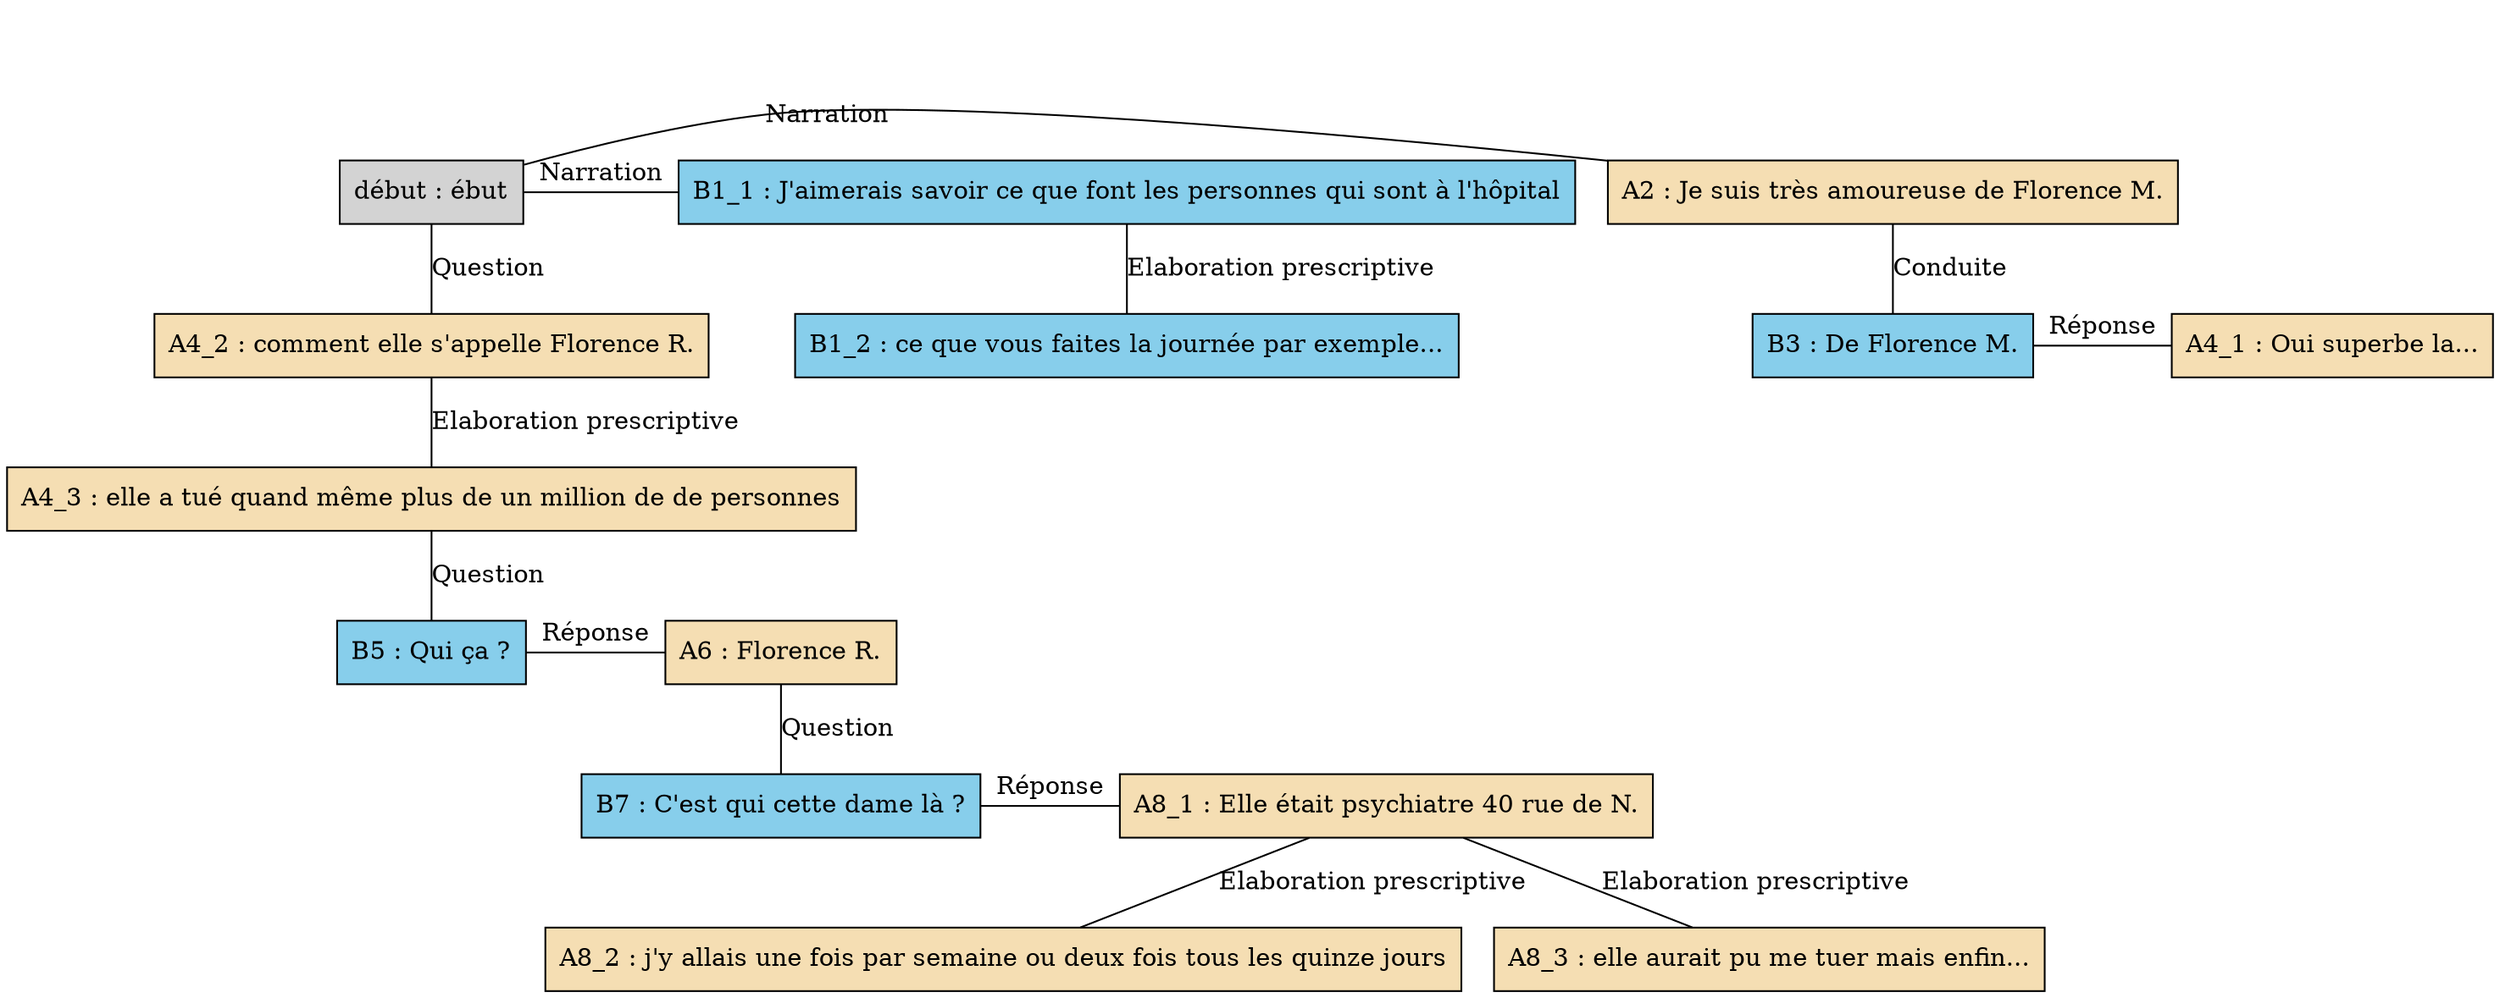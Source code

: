 digraph "Florence_-_E08" {
	node [shape=box style=filled]
	newrank=true
	zero [style=invis]
	"début" [label="début : ébut"]
	B1_1 [label="B1_1 : J'aimerais savoir ce que font les personnes qui sont à l'hôpital" fillcolor=skyblue]
	B1_2 [label="B1_2 : ce que vous faites la journée par exemple..." fillcolor=skyblue]
	A2 [label="A2 : Je suis très amoureuse de Florence M." fillcolor=wheat]
	B3 [label="B3 : De Florence M." fillcolor=skyblue]
	A4_1 [label="A4_1 : Oui superbe la..." fillcolor=wheat]
	A4_2 [label="A4_2 : comment elle s'appelle Florence R." fillcolor=wheat]
	A4_3 [label="A4_3 : elle a tué quand même plus de un million de de personnes" fillcolor=wheat]
	B5 [label="B5 : Qui ça ?" fillcolor=skyblue]
	A6 [label="A6 : Florence R." fillcolor=wheat]
	B7 [label="B7 : C'est qui cette dame là ?" fillcolor=skyblue]
	A8_1 [label="A8_1 : Elle était psychiatre 40 rue de N." fillcolor=wheat]
	A8_2 [label="A8_2 : j'y allais une fois par semaine ou deux fois tous les quinze jours" fillcolor=wheat]
	A8_3 [label="A8_3 : elle aurait pu me tuer mais enfin..." fillcolor=wheat]
	zero -> "début" [label="" style=invis]
	zero -> B1_1 [style=invis weight=1]
	"début" -> B1_1 [label=Narration constraint=false dir=none]
	B1_1 -> B1_2 [label="Elaboration prescriptive" dir=none weight=2]
	zero -> A2 [style=invis weight=1]
	"début" -> A2 [label=Narration constraint=false dir=none]
	A2 -> B3 [label=Conduite dir=none weight=2]
	A2 -> A4_1 [style=invis weight=1]
	B3 -> A4_1 [label="Réponse" constraint=false dir=none]
	"début" -> A4_2 [label=Question dir=none weight=2]
	A4_2 -> A4_3 [label="Elaboration prescriptive" dir=none weight=2]
	A4_3 -> B5 [label=Question dir=none weight=2]
	A4_3 -> A6 [style=invis weight=1]
	B5 -> A6 [label="Réponse" constraint=false dir=none]
	A6 -> B7 [label=Question dir=none weight=2]
	A6 -> A8_1 [style=invis weight=1]
	B7 -> A8_1 [label="Réponse" constraint=false dir=none]
	A8_1 -> A8_2 [label="Elaboration prescriptive" dir=none weight=2]
	A8_1 -> A8_3 [label="Elaboration prescriptive" dir=none weight=2]
}

